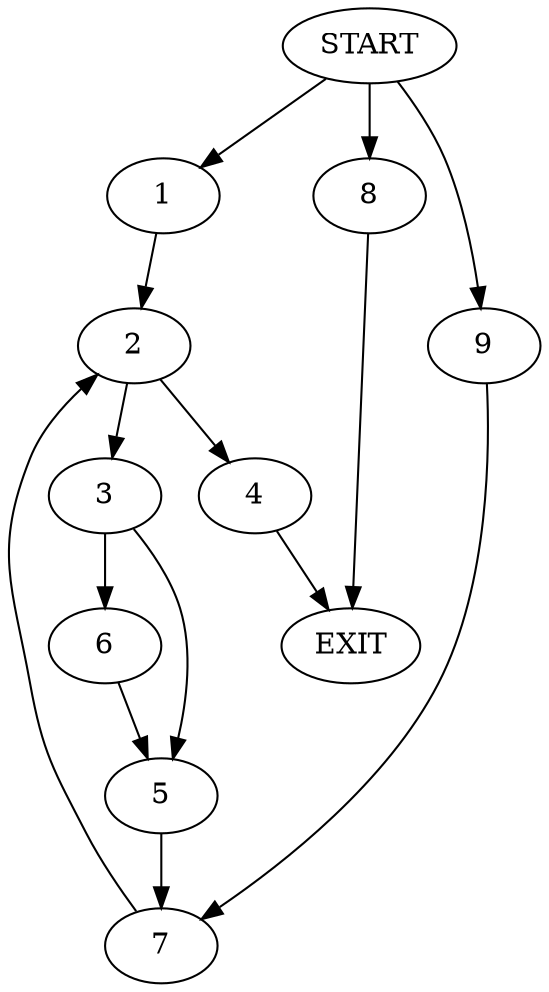 digraph {
0 [label="START"]
10 [label="EXIT"]
0 -> 1
1 -> 2
2 -> 3
2 -> 4
4 -> 10
3 -> 5
3 -> 6
5 -> 7
6 -> 5
7 -> 2
0 -> 8
8 -> 10
0 -> 9
9 -> 7
}
